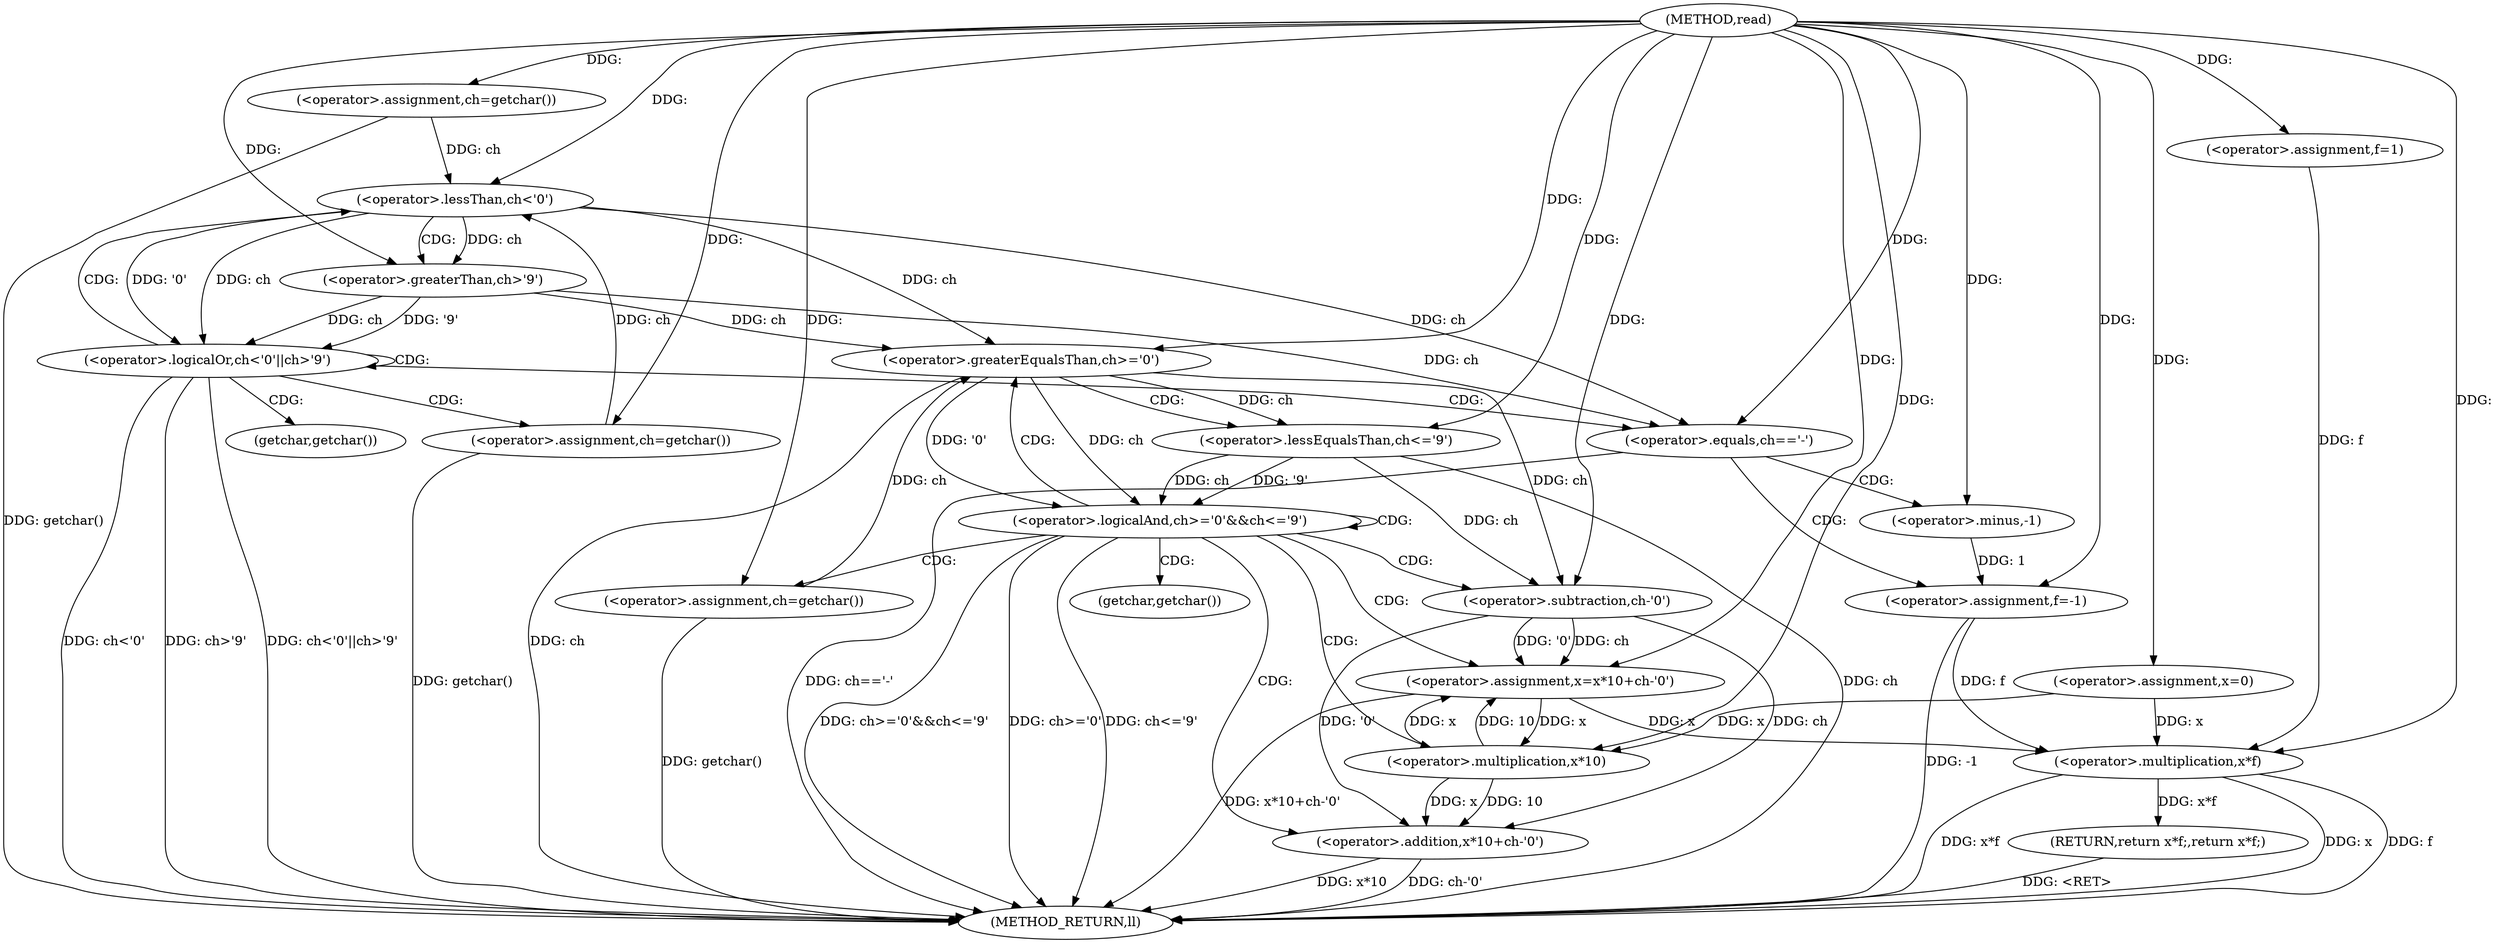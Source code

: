 digraph "read" {  
"1000110" [label = "(METHOD,read)" ]
"1000169" [label = "(METHOD_RETURN,ll)" ]
"1000113" [label = "(<operator>.assignment,ch=getchar())" ]
"1000117" [label = "(<operator>.assignment,x=0)" ]
"1000121" [label = "(<operator>.assignment,f=1)" ]
"1000165" [label = "(RETURN,return x*f;,return x*f;)" ]
"1000125" [label = "(<operator>.logicalOr,ch<'0'||ch>'9')" ]
"1000145" [label = "(<operator>.logicalAnd,ch>='0'&&ch<='9')" ]
"1000166" [label = "(<operator>.multiplication,x*f)" ]
"1000141" [label = "(<operator>.assignment,ch=getchar())" ]
"1000153" [label = "(<operator>.assignment,x=x*10+ch-'0')" ]
"1000162" [label = "(<operator>.assignment,ch=getchar())" ]
"1000126" [label = "(<operator>.lessThan,ch<'0')" ]
"1000129" [label = "(<operator>.greaterThan,ch>'9')" ]
"1000134" [label = "(<operator>.equals,ch=='-')" ]
"1000137" [label = "(<operator>.assignment,f=-1)" ]
"1000146" [label = "(<operator>.greaterEqualsThan,ch>='0')" ]
"1000149" [label = "(<operator>.lessEqualsThan,ch<='9')" ]
"1000155" [label = "(<operator>.addition,x*10+ch-'0')" ]
"1000139" [label = "(<operator>.minus,-1)" ]
"1000156" [label = "(<operator>.multiplication,x*10)" ]
"1000159" [label = "(<operator>.subtraction,ch-'0')" ]
"1000143" [label = "(getchar,getchar())" ]
"1000164" [label = "(getchar,getchar())" ]
  "1000113" -> "1000169"  [ label = "DDG: getchar()"] 
  "1000125" -> "1000169"  [ label = "DDG: ch<'0'"] 
  "1000125" -> "1000169"  [ label = "DDG: ch>'9'"] 
  "1000125" -> "1000169"  [ label = "DDG: ch<'0'||ch>'9'"] 
  "1000146" -> "1000169"  [ label = "DDG: ch"] 
  "1000145" -> "1000169"  [ label = "DDG: ch>='0'"] 
  "1000149" -> "1000169"  [ label = "DDG: ch"] 
  "1000145" -> "1000169"  [ label = "DDG: ch<='9'"] 
  "1000145" -> "1000169"  [ label = "DDG: ch>='0'&&ch<='9'"] 
  "1000166" -> "1000169"  [ label = "DDG: x"] 
  "1000166" -> "1000169"  [ label = "DDG: f"] 
  "1000166" -> "1000169"  [ label = "DDG: x*f"] 
  "1000155" -> "1000169"  [ label = "DDG: x*10"] 
  "1000155" -> "1000169"  [ label = "DDG: ch-'0'"] 
  "1000153" -> "1000169"  [ label = "DDG: x*10+ch-'0'"] 
  "1000162" -> "1000169"  [ label = "DDG: getchar()"] 
  "1000134" -> "1000169"  [ label = "DDG: ch=='-'"] 
  "1000137" -> "1000169"  [ label = "DDG: -1"] 
  "1000141" -> "1000169"  [ label = "DDG: getchar()"] 
  "1000165" -> "1000169"  [ label = "DDG: <RET>"] 
  "1000110" -> "1000113"  [ label = "DDG: "] 
  "1000110" -> "1000117"  [ label = "DDG: "] 
  "1000110" -> "1000121"  [ label = "DDG: "] 
  "1000166" -> "1000165"  [ label = "DDG: x*f"] 
  "1000126" -> "1000125"  [ label = "DDG: '0'"] 
  "1000126" -> "1000125"  [ label = "DDG: ch"] 
  "1000129" -> "1000125"  [ label = "DDG: ch"] 
  "1000129" -> "1000125"  [ label = "DDG: '9'"] 
  "1000110" -> "1000141"  [ label = "DDG: "] 
  "1000146" -> "1000145"  [ label = "DDG: '0'"] 
  "1000146" -> "1000145"  [ label = "DDG: ch"] 
  "1000149" -> "1000145"  [ label = "DDG: '9'"] 
  "1000149" -> "1000145"  [ label = "DDG: ch"] 
  "1000156" -> "1000153"  [ label = "DDG: x"] 
  "1000156" -> "1000153"  [ label = "DDG: 10"] 
  "1000159" -> "1000153"  [ label = "DDG: '0'"] 
  "1000159" -> "1000153"  [ label = "DDG: ch"] 
  "1000110" -> "1000162"  [ label = "DDG: "] 
  "1000117" -> "1000166"  [ label = "DDG: x"] 
  "1000153" -> "1000166"  [ label = "DDG: x"] 
  "1000110" -> "1000166"  [ label = "DDG: "] 
  "1000121" -> "1000166"  [ label = "DDG: f"] 
  "1000137" -> "1000166"  [ label = "DDG: f"] 
  "1000113" -> "1000126"  [ label = "DDG: ch"] 
  "1000141" -> "1000126"  [ label = "DDG: ch"] 
  "1000110" -> "1000126"  [ label = "DDG: "] 
  "1000126" -> "1000129"  [ label = "DDG: ch"] 
  "1000110" -> "1000129"  [ label = "DDG: "] 
  "1000139" -> "1000137"  [ label = "DDG: 1"] 
  "1000126" -> "1000146"  [ label = "DDG: ch"] 
  "1000129" -> "1000146"  [ label = "DDG: ch"] 
  "1000162" -> "1000146"  [ label = "DDG: ch"] 
  "1000110" -> "1000146"  [ label = "DDG: "] 
  "1000146" -> "1000149"  [ label = "DDG: ch"] 
  "1000110" -> "1000149"  [ label = "DDG: "] 
  "1000110" -> "1000153"  [ label = "DDG: "] 
  "1000126" -> "1000134"  [ label = "DDG: ch"] 
  "1000129" -> "1000134"  [ label = "DDG: ch"] 
  "1000110" -> "1000134"  [ label = "DDG: "] 
  "1000110" -> "1000137"  [ label = "DDG: "] 
  "1000156" -> "1000155"  [ label = "DDG: x"] 
  "1000156" -> "1000155"  [ label = "DDG: 10"] 
  "1000159" -> "1000155"  [ label = "DDG: '0'"] 
  "1000159" -> "1000155"  [ label = "DDG: ch"] 
  "1000110" -> "1000139"  [ label = "DDG: "] 
  "1000117" -> "1000156"  [ label = "DDG: x"] 
  "1000153" -> "1000156"  [ label = "DDG: x"] 
  "1000110" -> "1000156"  [ label = "DDG: "] 
  "1000146" -> "1000159"  [ label = "DDG: ch"] 
  "1000149" -> "1000159"  [ label = "DDG: ch"] 
  "1000110" -> "1000159"  [ label = "DDG: "] 
  "1000125" -> "1000125"  [ label = "CDG: "] 
  "1000125" -> "1000143"  [ label = "CDG: "] 
  "1000125" -> "1000126"  [ label = "CDG: "] 
  "1000125" -> "1000141"  [ label = "CDG: "] 
  "1000125" -> "1000134"  [ label = "CDG: "] 
  "1000145" -> "1000153"  [ label = "CDG: "] 
  "1000145" -> "1000164"  [ label = "CDG: "] 
  "1000145" -> "1000159"  [ label = "CDG: "] 
  "1000145" -> "1000155"  [ label = "CDG: "] 
  "1000145" -> "1000156"  [ label = "CDG: "] 
  "1000145" -> "1000145"  [ label = "CDG: "] 
  "1000145" -> "1000146"  [ label = "CDG: "] 
  "1000145" -> "1000162"  [ label = "CDG: "] 
  "1000126" -> "1000129"  [ label = "CDG: "] 
  "1000146" -> "1000149"  [ label = "CDG: "] 
  "1000134" -> "1000137"  [ label = "CDG: "] 
  "1000134" -> "1000139"  [ label = "CDG: "] 
}

